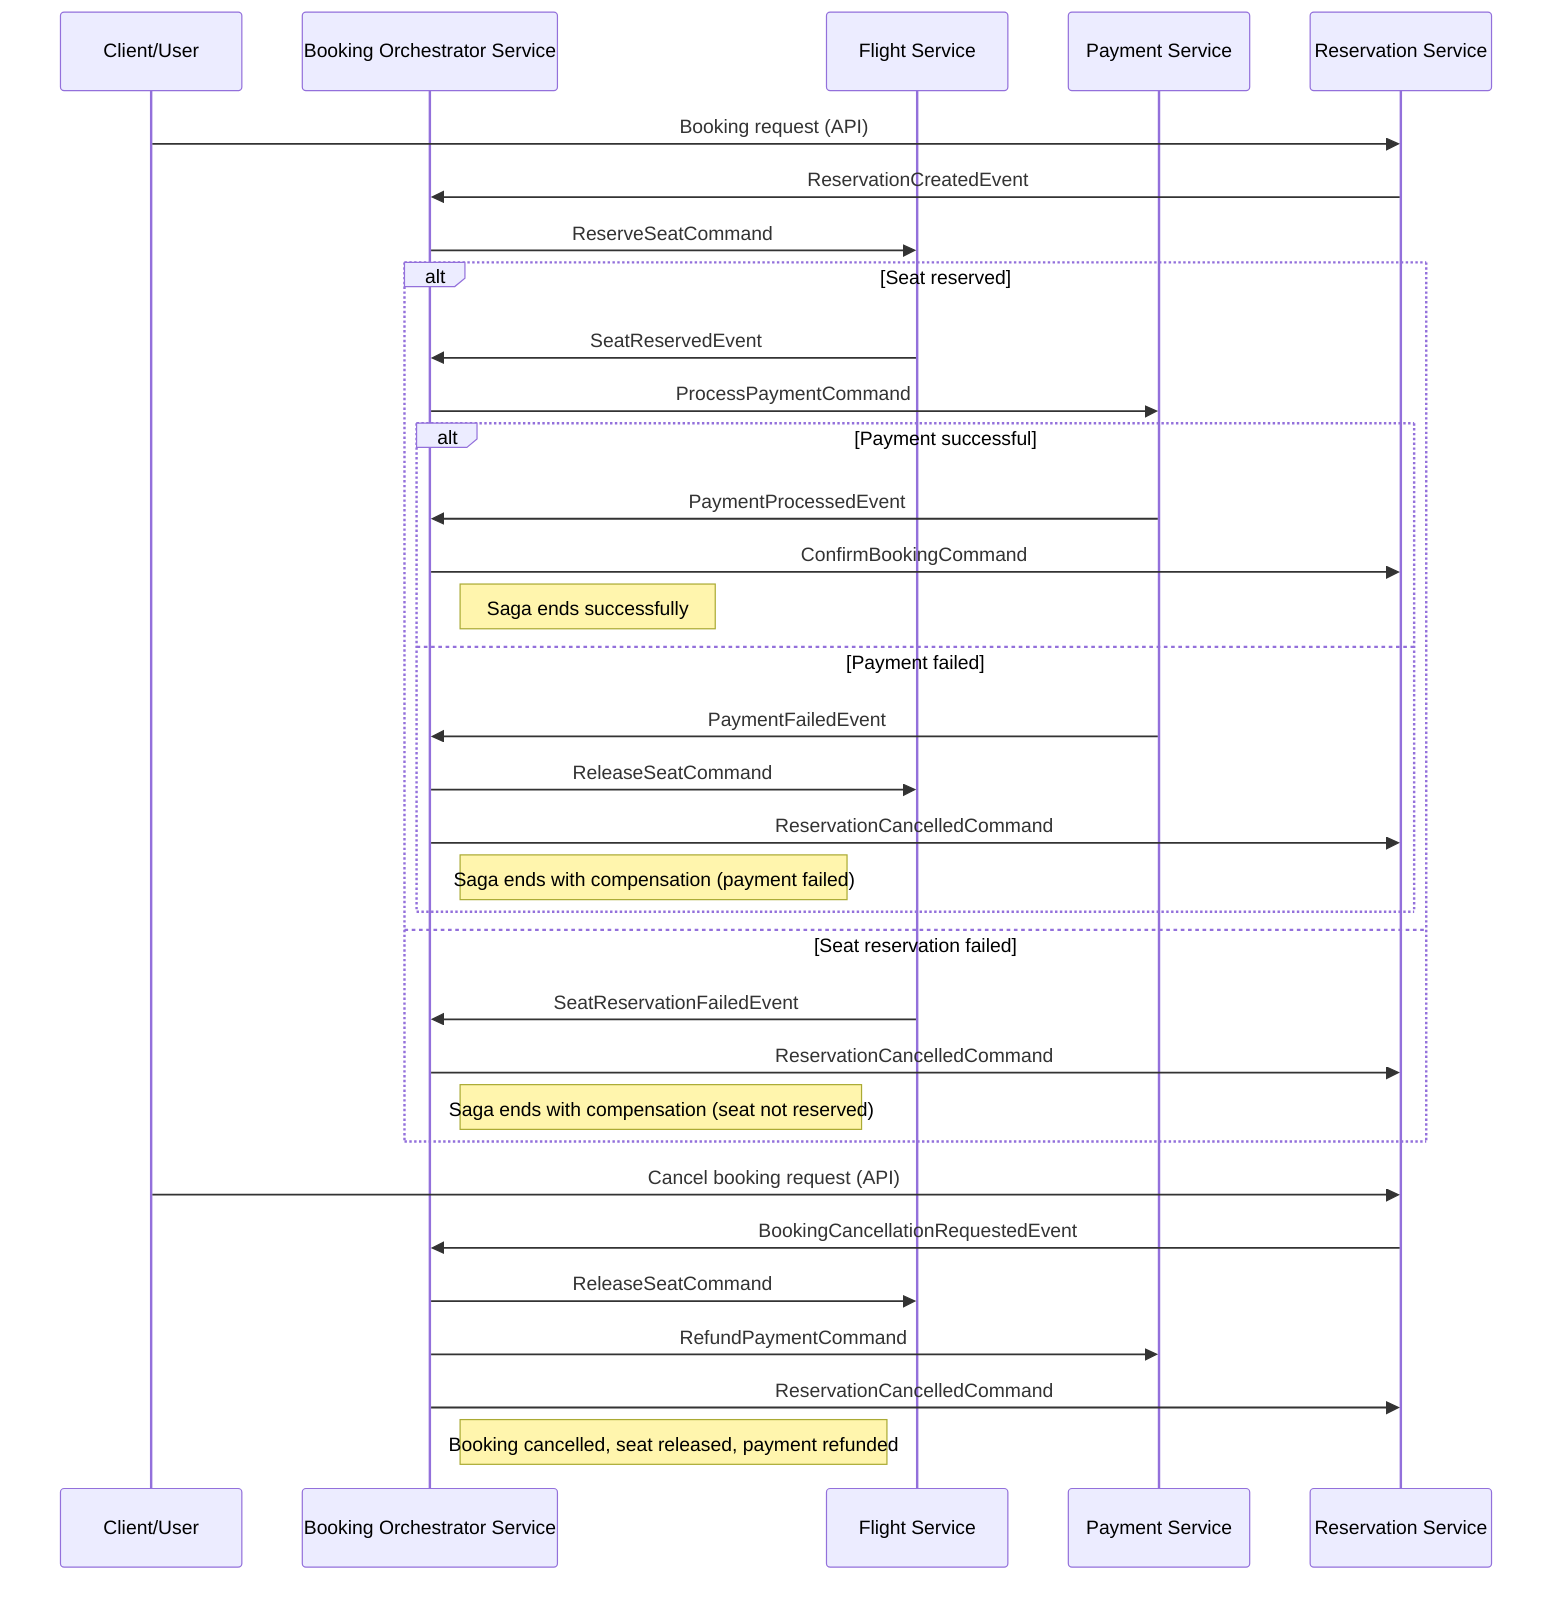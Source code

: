 sequenceDiagram
    participant UI as Client/User
    participant BOS as Booking Orchestrator Service
    participant FCS as Flight Service
    participant PS as Payment Service
    participant RS as Reservation Service

%% Saga start: booking created
    UI->>RS: Booking request (API)
    RS->>BOS: ReservationCreatedEvent
    BOS->>FCS: ReserveSeatCommand

    alt Seat reserved
        FCS->>BOS: SeatReservedEvent
        BOS->>PS: ProcessPaymentCommand

        alt Payment successful
            PS->>BOS: PaymentProcessedEvent
            BOS->>RS: ConfirmBookingCommand
            Note right of BOS: Saga ends successfully

        else Payment failed
            PS->>BOS: PaymentFailedEvent
            BOS->>FCS: ReleaseSeatCommand
            BOS->>RS: ReservationCancelledCommand
            Note right of BOS: Saga ends with compensation (payment failed)
        end

    else Seat reservation failed
        FCS->>BOS: SeatReservationFailedEvent
        BOS->>RS: ReservationCancelledCommand
        Note right of BOS: Saga ends with compensation (seat not reserved)
    end

%% User-initiated booking cancellation
    UI->>RS: Cancel booking request (API)
    RS->>BOS: BookingCancellationRequestedEvent
    BOS->>FCS: ReleaseSeatCommand
    BOS->>PS: RefundPaymentCommand
    BOS->>RS: ReservationCancelledCommand
    Note right of BOS: Booking cancelled, seat released, payment refunded